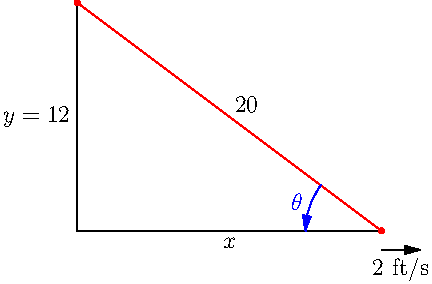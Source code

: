 import geometry;
size(3*72,3*72);

pair A = (0,0);
pair B = (16,0);
pair C = (0,12);

draw(A--B);
draw(A--C);
draw(B--C,red);

dot(B,red);
dot(C,red);

label("$y=12$",(0,6),W);
label("$x$", (8,0), S);
label("$20$",(8,6),NE);

draw((16,-1)--(18,-1),EndArrow);
label("2 ft/s",(17,-1), S);

draw("$\theta$",arc(C,B,A,4.0),blue,Arrow);


